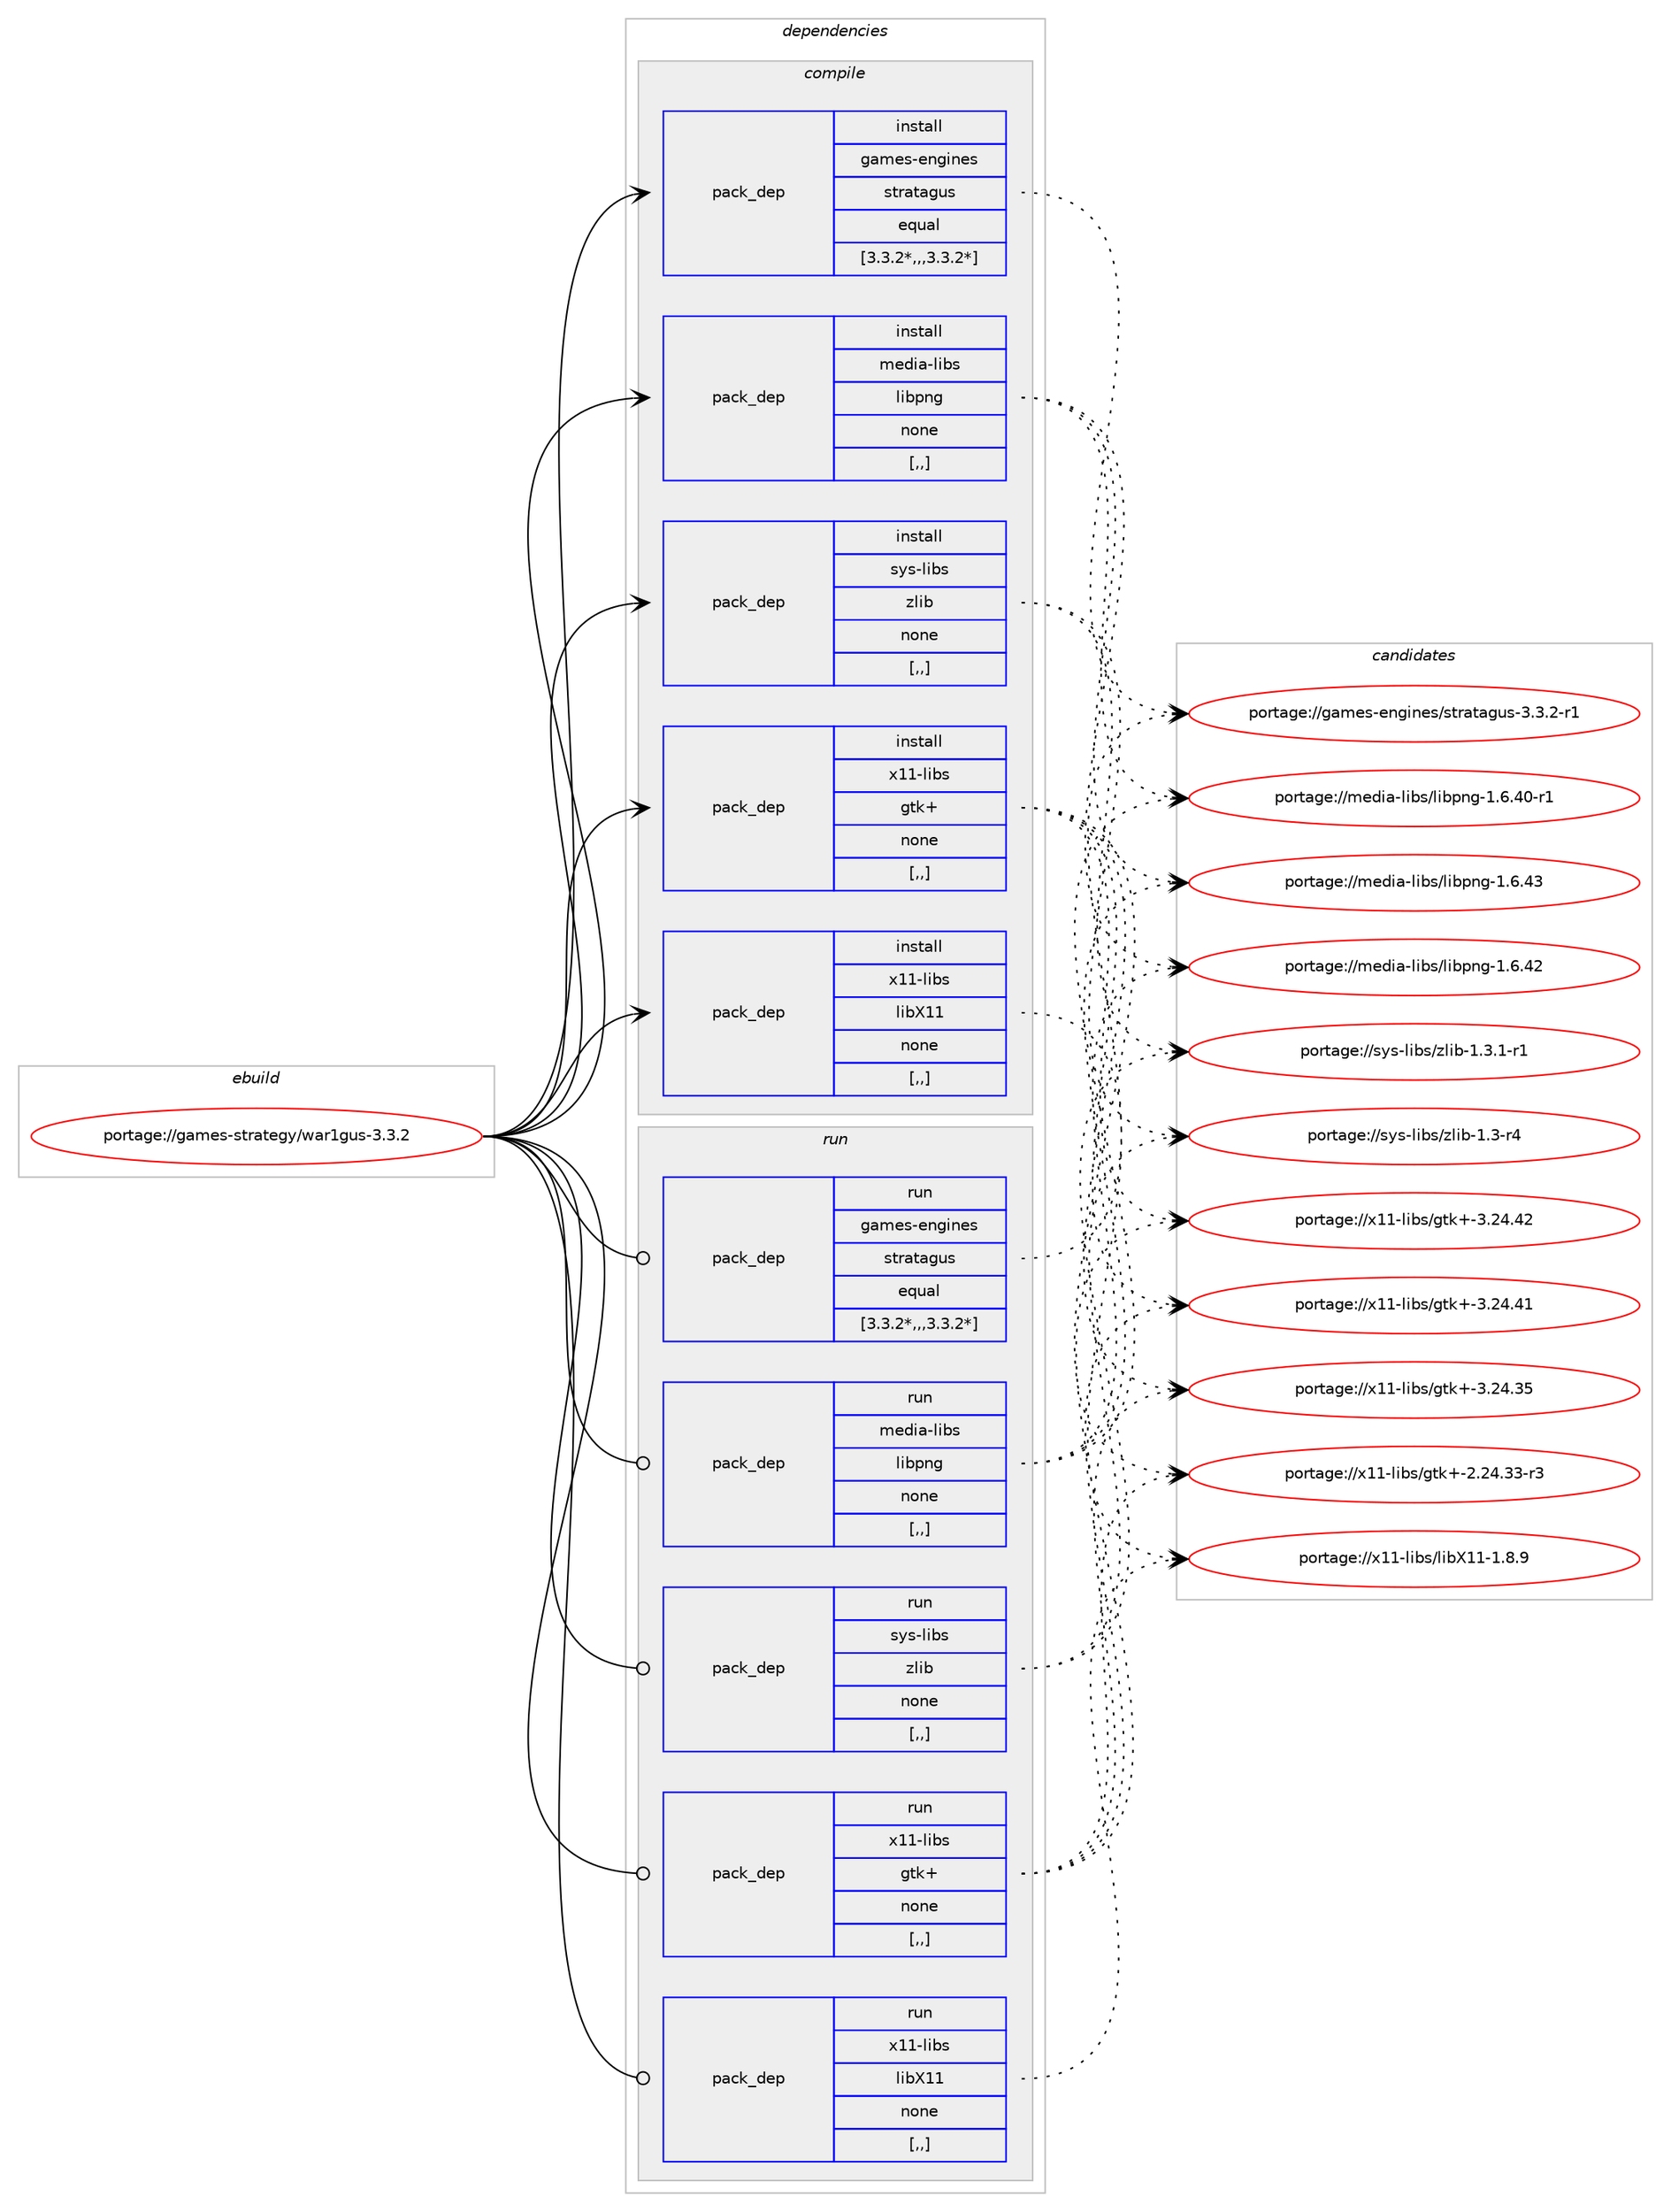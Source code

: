 digraph prolog {

# *************
# Graph options
# *************

newrank=true;
concentrate=true;
compound=true;
graph [rankdir=LR,fontname=Helvetica,fontsize=10,ranksep=1.5];#, ranksep=2.5, nodesep=0.2];
edge  [arrowhead=vee];
node  [fontname=Helvetica,fontsize=10];

# **********
# The ebuild
# **********

subgraph cluster_leftcol {
color=gray;
rank=same;
label=<<i>ebuild</i>>;
id [label="portage://games-strategy/war1gus-3.3.2", color=red, width=4, href="../games-strategy/war1gus-3.3.2.svg"];
}

# ****************
# The dependencies
# ****************

subgraph cluster_midcol {
color=gray;
label=<<i>dependencies</i>>;
subgraph cluster_compile {
fillcolor="#eeeeee";
style=filled;
label=<<i>compile</i>>;
subgraph pack167859 {
dependency233924 [label=<<TABLE BORDER="0" CELLBORDER="1" CELLSPACING="0" CELLPADDING="4" WIDTH="220"><TR><TD ROWSPAN="6" CELLPADDING="30">pack_dep</TD></TR><TR><TD WIDTH="110">install</TD></TR><TR><TD>games-engines</TD></TR><TR><TD>stratagus</TD></TR><TR><TD>equal</TD></TR><TR><TD>[3.3.2*,,,3.3.2*]</TD></TR></TABLE>>, shape=none, color=blue];
}
id:e -> dependency233924:w [weight=20,style="solid",arrowhead="vee"];
subgraph pack167860 {
dependency233925 [label=<<TABLE BORDER="0" CELLBORDER="1" CELLSPACING="0" CELLPADDING="4" WIDTH="220"><TR><TD ROWSPAN="6" CELLPADDING="30">pack_dep</TD></TR><TR><TD WIDTH="110">install</TD></TR><TR><TD>media-libs</TD></TR><TR><TD>libpng</TD></TR><TR><TD>none</TD></TR><TR><TD>[,,]</TD></TR></TABLE>>, shape=none, color=blue];
}
id:e -> dependency233925:w [weight=20,style="solid",arrowhead="vee"];
subgraph pack167861 {
dependency233926 [label=<<TABLE BORDER="0" CELLBORDER="1" CELLSPACING="0" CELLPADDING="4" WIDTH="220"><TR><TD ROWSPAN="6" CELLPADDING="30">pack_dep</TD></TR><TR><TD WIDTH="110">install</TD></TR><TR><TD>sys-libs</TD></TR><TR><TD>zlib</TD></TR><TR><TD>none</TD></TR><TR><TD>[,,]</TD></TR></TABLE>>, shape=none, color=blue];
}
id:e -> dependency233926:w [weight=20,style="solid",arrowhead="vee"];
subgraph pack167862 {
dependency233927 [label=<<TABLE BORDER="0" CELLBORDER="1" CELLSPACING="0" CELLPADDING="4" WIDTH="220"><TR><TD ROWSPAN="6" CELLPADDING="30">pack_dep</TD></TR><TR><TD WIDTH="110">install</TD></TR><TR><TD>x11-libs</TD></TR><TR><TD>gtk+</TD></TR><TR><TD>none</TD></TR><TR><TD>[,,]</TD></TR></TABLE>>, shape=none, color=blue];
}
id:e -> dependency233927:w [weight=20,style="solid",arrowhead="vee"];
subgraph pack167863 {
dependency233928 [label=<<TABLE BORDER="0" CELLBORDER="1" CELLSPACING="0" CELLPADDING="4" WIDTH="220"><TR><TD ROWSPAN="6" CELLPADDING="30">pack_dep</TD></TR><TR><TD WIDTH="110">install</TD></TR><TR><TD>x11-libs</TD></TR><TR><TD>libX11</TD></TR><TR><TD>none</TD></TR><TR><TD>[,,]</TD></TR></TABLE>>, shape=none, color=blue];
}
id:e -> dependency233928:w [weight=20,style="solid",arrowhead="vee"];
}
subgraph cluster_compileandrun {
fillcolor="#eeeeee";
style=filled;
label=<<i>compile and run</i>>;
}
subgraph cluster_run {
fillcolor="#eeeeee";
style=filled;
label=<<i>run</i>>;
subgraph pack167864 {
dependency233929 [label=<<TABLE BORDER="0" CELLBORDER="1" CELLSPACING="0" CELLPADDING="4" WIDTH="220"><TR><TD ROWSPAN="6" CELLPADDING="30">pack_dep</TD></TR><TR><TD WIDTH="110">run</TD></TR><TR><TD>games-engines</TD></TR><TR><TD>stratagus</TD></TR><TR><TD>equal</TD></TR><TR><TD>[3.3.2*,,,3.3.2*]</TD></TR></TABLE>>, shape=none, color=blue];
}
id:e -> dependency233929:w [weight=20,style="solid",arrowhead="odot"];
subgraph pack167865 {
dependency233930 [label=<<TABLE BORDER="0" CELLBORDER="1" CELLSPACING="0" CELLPADDING="4" WIDTH="220"><TR><TD ROWSPAN="6" CELLPADDING="30">pack_dep</TD></TR><TR><TD WIDTH="110">run</TD></TR><TR><TD>media-libs</TD></TR><TR><TD>libpng</TD></TR><TR><TD>none</TD></TR><TR><TD>[,,]</TD></TR></TABLE>>, shape=none, color=blue];
}
id:e -> dependency233930:w [weight=20,style="solid",arrowhead="odot"];
subgraph pack167866 {
dependency233931 [label=<<TABLE BORDER="0" CELLBORDER="1" CELLSPACING="0" CELLPADDING="4" WIDTH="220"><TR><TD ROWSPAN="6" CELLPADDING="30">pack_dep</TD></TR><TR><TD WIDTH="110">run</TD></TR><TR><TD>sys-libs</TD></TR><TR><TD>zlib</TD></TR><TR><TD>none</TD></TR><TR><TD>[,,]</TD></TR></TABLE>>, shape=none, color=blue];
}
id:e -> dependency233931:w [weight=20,style="solid",arrowhead="odot"];
subgraph pack167867 {
dependency233932 [label=<<TABLE BORDER="0" CELLBORDER="1" CELLSPACING="0" CELLPADDING="4" WIDTH="220"><TR><TD ROWSPAN="6" CELLPADDING="30">pack_dep</TD></TR><TR><TD WIDTH="110">run</TD></TR><TR><TD>x11-libs</TD></TR><TR><TD>gtk+</TD></TR><TR><TD>none</TD></TR><TR><TD>[,,]</TD></TR></TABLE>>, shape=none, color=blue];
}
id:e -> dependency233932:w [weight=20,style="solid",arrowhead="odot"];
subgraph pack167868 {
dependency233933 [label=<<TABLE BORDER="0" CELLBORDER="1" CELLSPACING="0" CELLPADDING="4" WIDTH="220"><TR><TD ROWSPAN="6" CELLPADDING="30">pack_dep</TD></TR><TR><TD WIDTH="110">run</TD></TR><TR><TD>x11-libs</TD></TR><TR><TD>libX11</TD></TR><TR><TD>none</TD></TR><TR><TD>[,,]</TD></TR></TABLE>>, shape=none, color=blue];
}
id:e -> dependency233933:w [weight=20,style="solid",arrowhead="odot"];
}
}

# **************
# The candidates
# **************

subgraph cluster_choices {
rank=same;
color=gray;
label=<<i>candidates</i>>;

subgraph choice167859 {
color=black;
nodesep=1;
choice10397109101115451011101031051101011154711511611497116971031171154551465146504511449 [label="portage://games-engines/stratagus-3.3.2-r1", color=red, width=4,href="../games-engines/stratagus-3.3.2-r1.svg"];
dependency233924:e -> choice10397109101115451011101031051101011154711511611497116971031171154551465146504511449:w [style=dotted,weight="100"];
}
subgraph choice167860 {
color=black;
nodesep=1;
choice109101100105974510810598115471081059811211010345494654465251 [label="portage://media-libs/libpng-1.6.43", color=red, width=4,href="../media-libs/libpng-1.6.43.svg"];
choice109101100105974510810598115471081059811211010345494654465250 [label="portage://media-libs/libpng-1.6.42", color=red, width=4,href="../media-libs/libpng-1.6.42.svg"];
choice1091011001059745108105981154710810598112110103454946544652484511449 [label="portage://media-libs/libpng-1.6.40-r1", color=red, width=4,href="../media-libs/libpng-1.6.40-r1.svg"];
dependency233925:e -> choice109101100105974510810598115471081059811211010345494654465251:w [style=dotted,weight="100"];
dependency233925:e -> choice109101100105974510810598115471081059811211010345494654465250:w [style=dotted,weight="100"];
dependency233925:e -> choice1091011001059745108105981154710810598112110103454946544652484511449:w [style=dotted,weight="100"];
}
subgraph choice167861 {
color=black;
nodesep=1;
choice115121115451081059811547122108105984549465146494511449 [label="portage://sys-libs/zlib-1.3.1-r1", color=red, width=4,href="../sys-libs/zlib-1.3.1-r1.svg"];
choice11512111545108105981154712210810598454946514511452 [label="portage://sys-libs/zlib-1.3-r4", color=red, width=4,href="../sys-libs/zlib-1.3-r4.svg"];
dependency233926:e -> choice115121115451081059811547122108105984549465146494511449:w [style=dotted,weight="100"];
dependency233926:e -> choice11512111545108105981154712210810598454946514511452:w [style=dotted,weight="100"];
}
subgraph choice167862 {
color=black;
nodesep=1;
choice1204949451081059811547103116107434551465052465250 [label="portage://x11-libs/gtk+-3.24.42", color=red, width=4,href="../x11-libs/gtk+-3.24.42.svg"];
choice1204949451081059811547103116107434551465052465249 [label="portage://x11-libs/gtk+-3.24.41", color=red, width=4,href="../x11-libs/gtk+-3.24.41.svg"];
choice1204949451081059811547103116107434551465052465153 [label="portage://x11-libs/gtk+-3.24.35", color=red, width=4,href="../x11-libs/gtk+-3.24.35.svg"];
choice12049494510810598115471031161074345504650524651514511451 [label="portage://x11-libs/gtk+-2.24.33-r3", color=red, width=4,href="../x11-libs/gtk+-2.24.33-r3.svg"];
dependency233927:e -> choice1204949451081059811547103116107434551465052465250:w [style=dotted,weight="100"];
dependency233927:e -> choice1204949451081059811547103116107434551465052465249:w [style=dotted,weight="100"];
dependency233927:e -> choice1204949451081059811547103116107434551465052465153:w [style=dotted,weight="100"];
dependency233927:e -> choice12049494510810598115471031161074345504650524651514511451:w [style=dotted,weight="100"];
}
subgraph choice167863 {
color=black;
nodesep=1;
choice120494945108105981154710810598884949454946564657 [label="portage://x11-libs/libX11-1.8.9", color=red, width=4,href="../x11-libs/libX11-1.8.9.svg"];
dependency233928:e -> choice120494945108105981154710810598884949454946564657:w [style=dotted,weight="100"];
}
subgraph choice167864 {
color=black;
nodesep=1;
choice10397109101115451011101031051101011154711511611497116971031171154551465146504511449 [label="portage://games-engines/stratagus-3.3.2-r1", color=red, width=4,href="../games-engines/stratagus-3.3.2-r1.svg"];
dependency233929:e -> choice10397109101115451011101031051101011154711511611497116971031171154551465146504511449:w [style=dotted,weight="100"];
}
subgraph choice167865 {
color=black;
nodesep=1;
choice109101100105974510810598115471081059811211010345494654465251 [label="portage://media-libs/libpng-1.6.43", color=red, width=4,href="../media-libs/libpng-1.6.43.svg"];
choice109101100105974510810598115471081059811211010345494654465250 [label="portage://media-libs/libpng-1.6.42", color=red, width=4,href="../media-libs/libpng-1.6.42.svg"];
choice1091011001059745108105981154710810598112110103454946544652484511449 [label="portage://media-libs/libpng-1.6.40-r1", color=red, width=4,href="../media-libs/libpng-1.6.40-r1.svg"];
dependency233930:e -> choice109101100105974510810598115471081059811211010345494654465251:w [style=dotted,weight="100"];
dependency233930:e -> choice109101100105974510810598115471081059811211010345494654465250:w [style=dotted,weight="100"];
dependency233930:e -> choice1091011001059745108105981154710810598112110103454946544652484511449:w [style=dotted,weight="100"];
}
subgraph choice167866 {
color=black;
nodesep=1;
choice115121115451081059811547122108105984549465146494511449 [label="portage://sys-libs/zlib-1.3.1-r1", color=red, width=4,href="../sys-libs/zlib-1.3.1-r1.svg"];
choice11512111545108105981154712210810598454946514511452 [label="portage://sys-libs/zlib-1.3-r4", color=red, width=4,href="../sys-libs/zlib-1.3-r4.svg"];
dependency233931:e -> choice115121115451081059811547122108105984549465146494511449:w [style=dotted,weight="100"];
dependency233931:e -> choice11512111545108105981154712210810598454946514511452:w [style=dotted,weight="100"];
}
subgraph choice167867 {
color=black;
nodesep=1;
choice1204949451081059811547103116107434551465052465250 [label="portage://x11-libs/gtk+-3.24.42", color=red, width=4,href="../x11-libs/gtk+-3.24.42.svg"];
choice1204949451081059811547103116107434551465052465249 [label="portage://x11-libs/gtk+-3.24.41", color=red, width=4,href="../x11-libs/gtk+-3.24.41.svg"];
choice1204949451081059811547103116107434551465052465153 [label="portage://x11-libs/gtk+-3.24.35", color=red, width=4,href="../x11-libs/gtk+-3.24.35.svg"];
choice12049494510810598115471031161074345504650524651514511451 [label="portage://x11-libs/gtk+-2.24.33-r3", color=red, width=4,href="../x11-libs/gtk+-2.24.33-r3.svg"];
dependency233932:e -> choice1204949451081059811547103116107434551465052465250:w [style=dotted,weight="100"];
dependency233932:e -> choice1204949451081059811547103116107434551465052465249:w [style=dotted,weight="100"];
dependency233932:e -> choice1204949451081059811547103116107434551465052465153:w [style=dotted,weight="100"];
dependency233932:e -> choice12049494510810598115471031161074345504650524651514511451:w [style=dotted,weight="100"];
}
subgraph choice167868 {
color=black;
nodesep=1;
choice120494945108105981154710810598884949454946564657 [label="portage://x11-libs/libX11-1.8.9", color=red, width=4,href="../x11-libs/libX11-1.8.9.svg"];
dependency233933:e -> choice120494945108105981154710810598884949454946564657:w [style=dotted,weight="100"];
}
}

}
